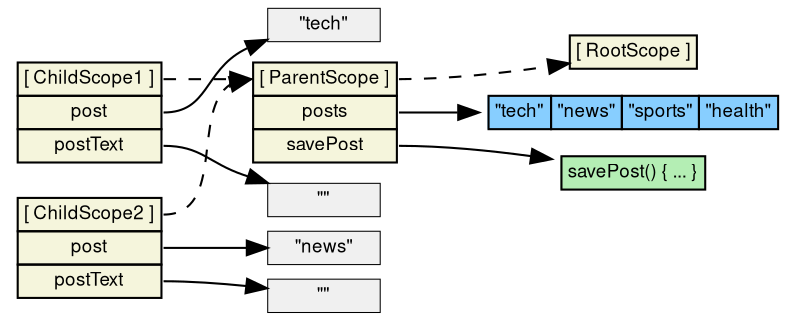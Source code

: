 digraph d {
	rankdir=LR
	nodesep=0.1
	node [fontname="Helvetica,Sans", fontsize=9, penwidth=0.5, margin="0.05, 0.04", height="0.2" ]

  /* scopes */
  node [shape=plaintext];
  root [label=<<table bgcolor="beige" border="0" cellborder="1" cellpadding="2" cellspacing="0">
  <tr><td port="proto">[ RootScope ]</td></tr></table>>]
  parent [label=<<table bgcolor="beige" border="0" cellborder="1" cellpadding="2" cellspacing="0">
  <tr><td port="proto">[ ParentScope ]</td></tr>
  <tr><td port="posts">posts</td></tr>
  <tr><td port="savePost">savePost</td></tr>
  </table>>]
  child1 [label=<<table bgcolor="beige" border="0" cellborder="1" cellpadding="2" cellspacing="0">
  <tr><td port="proto">[ ChildScope1 ]</td></tr>
  <tr><td port="post">post</td></tr>
  <tr><td port="postText">postText</td></tr>
  </table>>]
  child2 [label=<<table bgcolor="beige" border="0" cellborder="1" cellpadding="2" cellspacing="0">
  <tr><td port="proto">[ ChildScope2 ]</td></tr>
  <tr><td port="post">post</td></tr>
  <tr><td port="postText">postText</td></tr>
  </table>>]

  /* objects */
  posts [label=<<table bgcolor="skyblue1" border="0" cellborder="1" cellpadding="2" cellspacing="0">
  <tr><td>"tech"</td><td>"news"</td><td>"sports"</td><td>"health"</td></tr></table>>]

  /* functions */
  savePost [label=<<table bgcolor="darkseagreen2" border="0" cellborder="1" cellpadding="2" cellspacing="0">
  <tr><td>savePost() { ... }</td></tr></table>>]

  /* literals */
  node [fillcolor=gray94, shape=box, style=filled]
  tech [label="\"tech\""]
  news [label="\"news\""]
  postText1 [label="\"\""]
  postText2 [label="\"\""]
  
  /* references */
  parent:proto -> root:proto [style = dashed]
  parent:posts -> posts
  parent:savePost -> savePost
  child1:proto -> parent:proto [style = dashed]
    child1:post -> tech
    child1:postText -> postText1
  child2:proto -> parent:proto [style = dashed]
    child2:post -> news
    child2:postText -> postText2
}